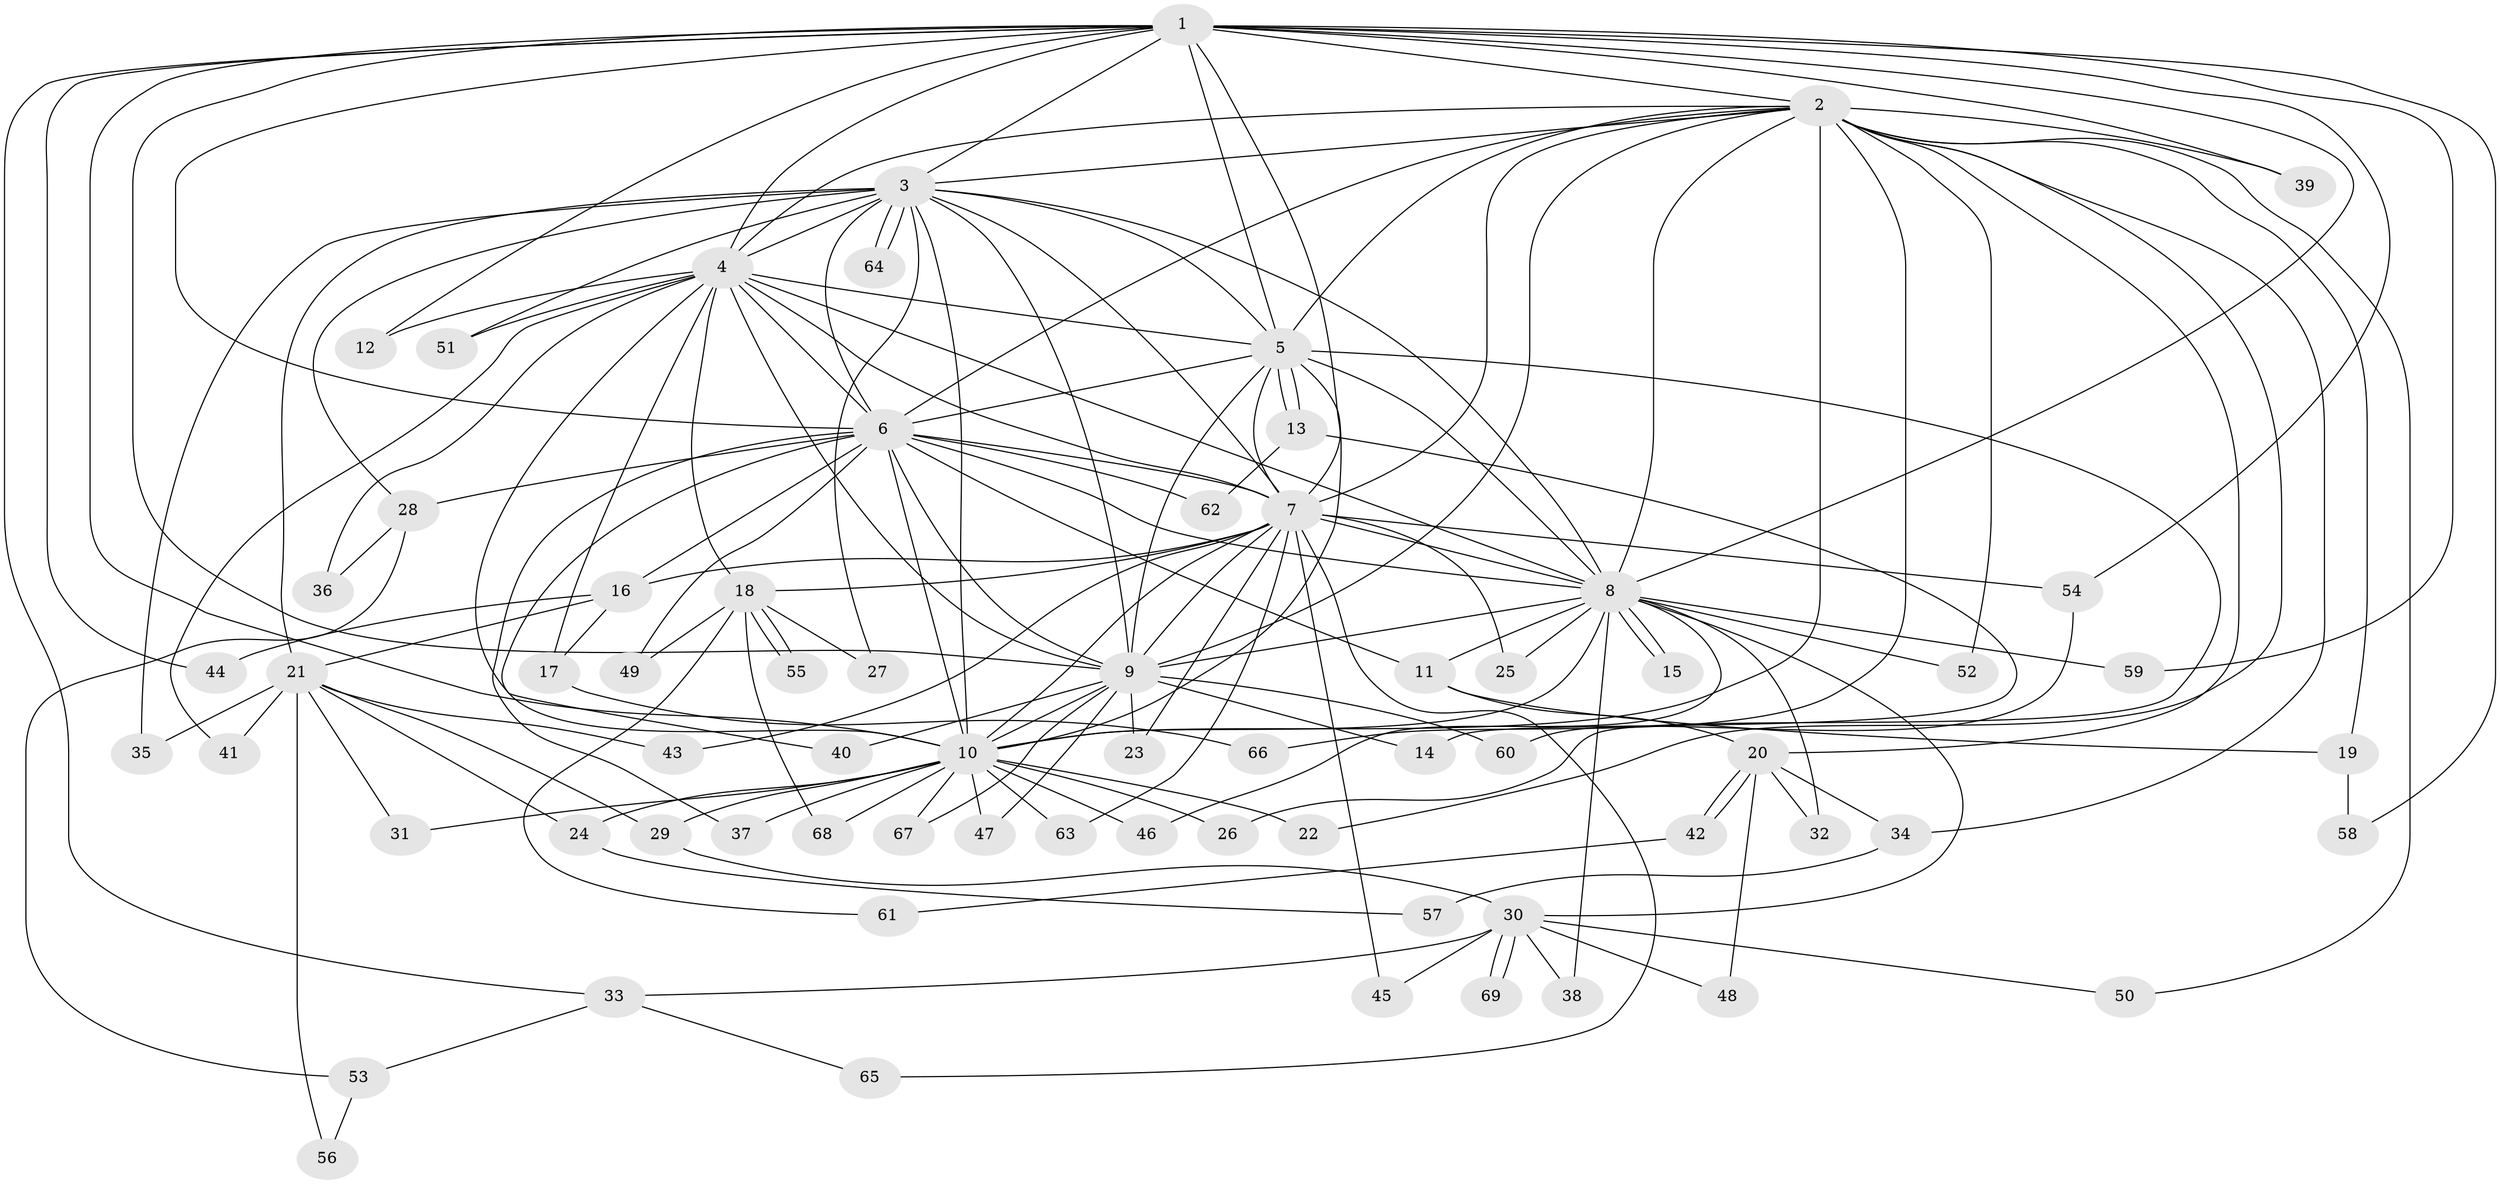 // coarse degree distribution, {1: 0.65, 2: 0.2, 10: 0.1, 7: 0.05}
// Generated by graph-tools (version 1.1) at 2025/49/03/04/25 21:49:52]
// undirected, 69 vertices, 163 edges
graph export_dot {
graph [start="1"]
  node [color=gray90,style=filled];
  1;
  2;
  3;
  4;
  5;
  6;
  7;
  8;
  9;
  10;
  11;
  12;
  13;
  14;
  15;
  16;
  17;
  18;
  19;
  20;
  21;
  22;
  23;
  24;
  25;
  26;
  27;
  28;
  29;
  30;
  31;
  32;
  33;
  34;
  35;
  36;
  37;
  38;
  39;
  40;
  41;
  42;
  43;
  44;
  45;
  46;
  47;
  48;
  49;
  50;
  51;
  52;
  53;
  54;
  55;
  56;
  57;
  58;
  59;
  60;
  61;
  62;
  63;
  64;
  65;
  66;
  67;
  68;
  69;
  1 -- 2;
  1 -- 3;
  1 -- 4;
  1 -- 5;
  1 -- 6;
  1 -- 7;
  1 -- 8;
  1 -- 9;
  1 -- 10;
  1 -- 12;
  1 -- 33;
  1 -- 39;
  1 -- 44;
  1 -- 54;
  1 -- 58;
  1 -- 59;
  2 -- 3;
  2 -- 4;
  2 -- 5;
  2 -- 6;
  2 -- 7;
  2 -- 8;
  2 -- 9;
  2 -- 10;
  2 -- 19;
  2 -- 20;
  2 -- 22;
  2 -- 34;
  2 -- 39;
  2 -- 50;
  2 -- 52;
  2 -- 66;
  3 -- 4;
  3 -- 5;
  3 -- 6;
  3 -- 7;
  3 -- 8;
  3 -- 9;
  3 -- 10;
  3 -- 21;
  3 -- 27;
  3 -- 28;
  3 -- 35;
  3 -- 51;
  3 -- 64;
  3 -- 64;
  4 -- 5;
  4 -- 6;
  4 -- 7;
  4 -- 8;
  4 -- 9;
  4 -- 10;
  4 -- 12;
  4 -- 17;
  4 -- 18;
  4 -- 36;
  4 -- 41;
  4 -- 51;
  5 -- 6;
  5 -- 7;
  5 -- 8;
  5 -- 9;
  5 -- 10;
  5 -- 13;
  5 -- 13;
  5 -- 26;
  6 -- 7;
  6 -- 8;
  6 -- 9;
  6 -- 10;
  6 -- 11;
  6 -- 16;
  6 -- 28;
  6 -- 37;
  6 -- 40;
  6 -- 49;
  6 -- 62;
  7 -- 8;
  7 -- 9;
  7 -- 10;
  7 -- 16;
  7 -- 18;
  7 -- 23;
  7 -- 25;
  7 -- 43;
  7 -- 45;
  7 -- 54;
  7 -- 63;
  7 -- 65;
  8 -- 9;
  8 -- 10;
  8 -- 11;
  8 -- 15;
  8 -- 15;
  8 -- 25;
  8 -- 30;
  8 -- 32;
  8 -- 38;
  8 -- 46;
  8 -- 52;
  8 -- 59;
  9 -- 10;
  9 -- 14;
  9 -- 23;
  9 -- 40;
  9 -- 47;
  9 -- 60;
  9 -- 67;
  10 -- 22;
  10 -- 24;
  10 -- 26;
  10 -- 29;
  10 -- 31;
  10 -- 37;
  10 -- 46;
  10 -- 47;
  10 -- 63;
  10 -- 67;
  10 -- 68;
  11 -- 19;
  11 -- 20;
  13 -- 14;
  13 -- 62;
  16 -- 17;
  16 -- 21;
  16 -- 44;
  17 -- 66;
  18 -- 27;
  18 -- 49;
  18 -- 55;
  18 -- 55;
  18 -- 61;
  18 -- 68;
  19 -- 58;
  20 -- 32;
  20 -- 34;
  20 -- 42;
  20 -- 42;
  20 -- 48;
  21 -- 24;
  21 -- 29;
  21 -- 31;
  21 -- 35;
  21 -- 41;
  21 -- 43;
  21 -- 56;
  24 -- 57;
  28 -- 36;
  28 -- 53;
  29 -- 30;
  30 -- 33;
  30 -- 38;
  30 -- 45;
  30 -- 48;
  30 -- 50;
  30 -- 69;
  30 -- 69;
  33 -- 53;
  33 -- 65;
  34 -- 57;
  42 -- 61;
  53 -- 56;
  54 -- 60;
}
